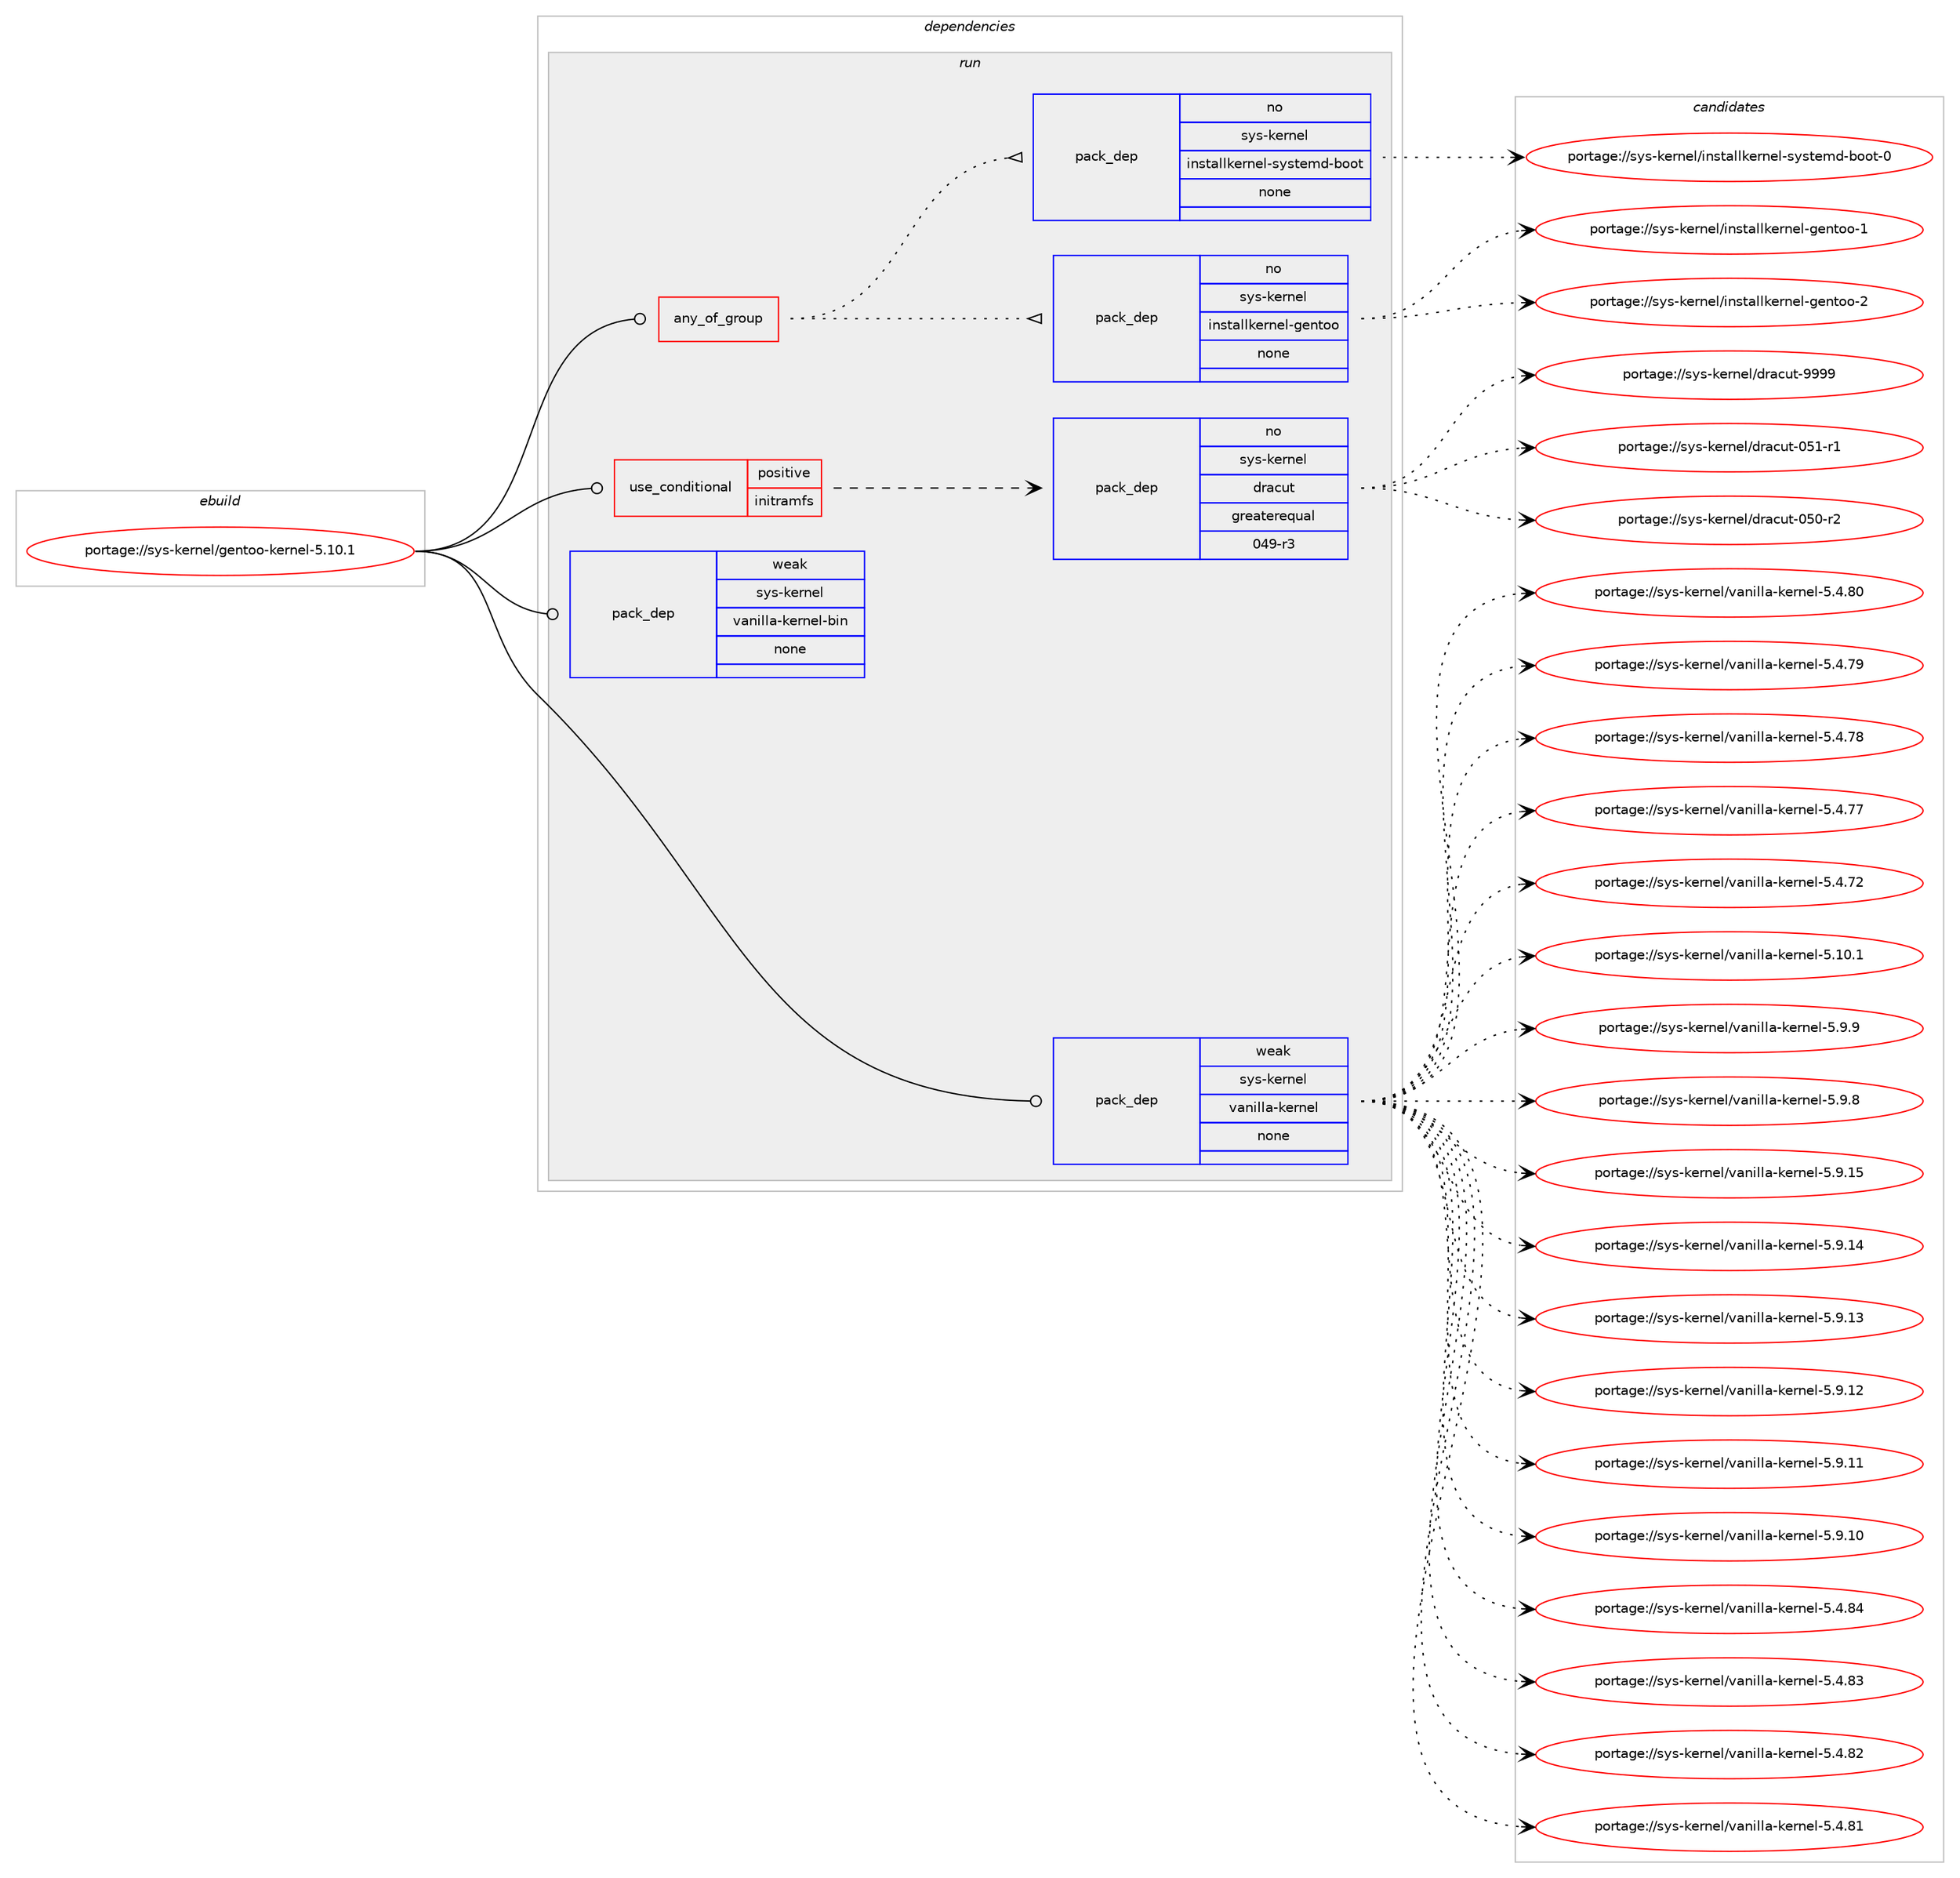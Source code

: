 digraph prolog {

# *************
# Graph options
# *************

newrank=true;
concentrate=true;
compound=true;
graph [rankdir=LR,fontname=Helvetica,fontsize=10,ranksep=1.5];#, ranksep=2.5, nodesep=0.2];
edge  [arrowhead=vee];
node  [fontname=Helvetica,fontsize=10];

# **********
# The ebuild
# **********

subgraph cluster_leftcol {
color=gray;
rank=same;
label=<<i>ebuild</i>>;
id [label="portage://sys-kernel/gentoo-kernel-5.10.1", color=red, width=4, href="../sys-kernel/gentoo-kernel-5.10.1.svg"];
}

# ****************
# The dependencies
# ****************

subgraph cluster_midcol {
color=gray;
label=<<i>dependencies</i>>;
subgraph cluster_compile {
fillcolor="#eeeeee";
style=filled;
label=<<i>compile</i>>;
}
subgraph cluster_compileandrun {
fillcolor="#eeeeee";
style=filled;
label=<<i>compile and run</i>>;
}
subgraph cluster_run {
fillcolor="#eeeeee";
style=filled;
label=<<i>run</i>>;
subgraph any61 {
dependency4204 [label=<<TABLE BORDER="0" CELLBORDER="1" CELLSPACING="0" CELLPADDING="4"><TR><TD CELLPADDING="10">any_of_group</TD></TR></TABLE>>, shape=none, color=red];subgraph pack3164 {
dependency4205 [label=<<TABLE BORDER="0" CELLBORDER="1" CELLSPACING="0" CELLPADDING="4" WIDTH="220"><TR><TD ROWSPAN="6" CELLPADDING="30">pack_dep</TD></TR><TR><TD WIDTH="110">no</TD></TR><TR><TD>sys-kernel</TD></TR><TR><TD>installkernel-gentoo</TD></TR><TR><TD>none</TD></TR><TR><TD></TD></TR></TABLE>>, shape=none, color=blue];
}
dependency4204:e -> dependency4205:w [weight=20,style="dotted",arrowhead="oinv"];
subgraph pack3165 {
dependency4206 [label=<<TABLE BORDER="0" CELLBORDER="1" CELLSPACING="0" CELLPADDING="4" WIDTH="220"><TR><TD ROWSPAN="6" CELLPADDING="30">pack_dep</TD></TR><TR><TD WIDTH="110">no</TD></TR><TR><TD>sys-kernel</TD></TR><TR><TD>installkernel-systemd-boot</TD></TR><TR><TD>none</TD></TR><TR><TD></TD></TR></TABLE>>, shape=none, color=blue];
}
dependency4204:e -> dependency4206:w [weight=20,style="dotted",arrowhead="oinv"];
}
id:e -> dependency4204:w [weight=20,style="solid",arrowhead="odot"];
subgraph cond979 {
dependency4207 [label=<<TABLE BORDER="0" CELLBORDER="1" CELLSPACING="0" CELLPADDING="4"><TR><TD ROWSPAN="3" CELLPADDING="10">use_conditional</TD></TR><TR><TD>positive</TD></TR><TR><TD>initramfs</TD></TR></TABLE>>, shape=none, color=red];
subgraph pack3166 {
dependency4208 [label=<<TABLE BORDER="0" CELLBORDER="1" CELLSPACING="0" CELLPADDING="4" WIDTH="220"><TR><TD ROWSPAN="6" CELLPADDING="30">pack_dep</TD></TR><TR><TD WIDTH="110">no</TD></TR><TR><TD>sys-kernel</TD></TR><TR><TD>dracut</TD></TR><TR><TD>greaterequal</TD></TR><TR><TD>049-r3</TD></TR></TABLE>>, shape=none, color=blue];
}
dependency4207:e -> dependency4208:w [weight=20,style="dashed",arrowhead="vee"];
}
id:e -> dependency4207:w [weight=20,style="solid",arrowhead="odot"];
subgraph pack3167 {
dependency4209 [label=<<TABLE BORDER="0" CELLBORDER="1" CELLSPACING="0" CELLPADDING="4" WIDTH="220"><TR><TD ROWSPAN="6" CELLPADDING="30">pack_dep</TD></TR><TR><TD WIDTH="110">weak</TD></TR><TR><TD>sys-kernel</TD></TR><TR><TD>vanilla-kernel</TD></TR><TR><TD>none</TD></TR><TR><TD></TD></TR></TABLE>>, shape=none, color=blue];
}
id:e -> dependency4209:w [weight=20,style="solid",arrowhead="odot"];
subgraph pack3168 {
dependency4210 [label=<<TABLE BORDER="0" CELLBORDER="1" CELLSPACING="0" CELLPADDING="4" WIDTH="220"><TR><TD ROWSPAN="6" CELLPADDING="30">pack_dep</TD></TR><TR><TD WIDTH="110">weak</TD></TR><TR><TD>sys-kernel</TD></TR><TR><TD>vanilla-kernel-bin</TD></TR><TR><TD>none</TD></TR><TR><TD></TD></TR></TABLE>>, shape=none, color=blue];
}
id:e -> dependency4210:w [weight=20,style="solid",arrowhead="odot"];
}
}

# **************
# The candidates
# **************

subgraph cluster_choices {
rank=same;
color=gray;
label=<<i>candidates</i>>;

subgraph choice3164 {
color=black;
nodesep=1;
choice115121115451071011141101011084710511011511697108108107101114110101108451031011101161111114550 [label="portage://sys-kernel/installkernel-gentoo-2", color=red, width=4,href="../sys-kernel/installkernel-gentoo-2.svg"];
choice115121115451071011141101011084710511011511697108108107101114110101108451031011101161111114549 [label="portage://sys-kernel/installkernel-gentoo-1", color=red, width=4,href="../sys-kernel/installkernel-gentoo-1.svg"];
dependency4205:e -> choice115121115451071011141101011084710511011511697108108107101114110101108451031011101161111114550:w [style=dotted,weight="100"];
dependency4205:e -> choice115121115451071011141101011084710511011511697108108107101114110101108451031011101161111114549:w [style=dotted,weight="100"];
}
subgraph choice3165 {
color=black;
nodesep=1;
choice1151211154510710111411010110847105110115116971081081071011141101011084511512111511610110910045981111111164548 [label="portage://sys-kernel/installkernel-systemd-boot-0", color=red, width=4,href="../sys-kernel/installkernel-systemd-boot-0.svg"];
dependency4206:e -> choice1151211154510710111411010110847105110115116971081081071011141101011084511512111511610110910045981111111164548:w [style=dotted,weight="100"];
}
subgraph choice3166 {
color=black;
nodesep=1;
choice115121115451071011141101011084710011497991171164557575757 [label="portage://sys-kernel/dracut-9999", color=red, width=4,href="../sys-kernel/dracut-9999.svg"];
choice11512111545107101114110101108471001149799117116454853494511449 [label="portage://sys-kernel/dracut-051-r1", color=red, width=4,href="../sys-kernel/dracut-051-r1.svg"];
choice11512111545107101114110101108471001149799117116454853484511450 [label="portage://sys-kernel/dracut-050-r2", color=red, width=4,href="../sys-kernel/dracut-050-r2.svg"];
dependency4208:e -> choice115121115451071011141101011084710011497991171164557575757:w [style=dotted,weight="100"];
dependency4208:e -> choice11512111545107101114110101108471001149799117116454853494511449:w [style=dotted,weight="100"];
dependency4208:e -> choice11512111545107101114110101108471001149799117116454853484511450:w [style=dotted,weight="100"];
}
subgraph choice3167 {
color=black;
nodesep=1;
choice1151211154510710111411010110847118971101051081089745107101114110101108455346574657 [label="portage://sys-kernel/vanilla-kernel-5.9.9", color=red, width=4,href="../sys-kernel/vanilla-kernel-5.9.9.svg"];
choice1151211154510710111411010110847118971101051081089745107101114110101108455346574656 [label="portage://sys-kernel/vanilla-kernel-5.9.8", color=red, width=4,href="../sys-kernel/vanilla-kernel-5.9.8.svg"];
choice115121115451071011141101011084711897110105108108974510710111411010110845534657464953 [label="portage://sys-kernel/vanilla-kernel-5.9.15", color=red, width=4,href="../sys-kernel/vanilla-kernel-5.9.15.svg"];
choice115121115451071011141101011084711897110105108108974510710111411010110845534657464952 [label="portage://sys-kernel/vanilla-kernel-5.9.14", color=red, width=4,href="../sys-kernel/vanilla-kernel-5.9.14.svg"];
choice115121115451071011141101011084711897110105108108974510710111411010110845534657464951 [label="portage://sys-kernel/vanilla-kernel-5.9.13", color=red, width=4,href="../sys-kernel/vanilla-kernel-5.9.13.svg"];
choice115121115451071011141101011084711897110105108108974510710111411010110845534657464950 [label="portage://sys-kernel/vanilla-kernel-5.9.12", color=red, width=4,href="../sys-kernel/vanilla-kernel-5.9.12.svg"];
choice115121115451071011141101011084711897110105108108974510710111411010110845534657464949 [label="portage://sys-kernel/vanilla-kernel-5.9.11", color=red, width=4,href="../sys-kernel/vanilla-kernel-5.9.11.svg"];
choice115121115451071011141101011084711897110105108108974510710111411010110845534657464948 [label="portage://sys-kernel/vanilla-kernel-5.9.10", color=red, width=4,href="../sys-kernel/vanilla-kernel-5.9.10.svg"];
choice115121115451071011141101011084711897110105108108974510710111411010110845534652465652 [label="portage://sys-kernel/vanilla-kernel-5.4.84", color=red, width=4,href="../sys-kernel/vanilla-kernel-5.4.84.svg"];
choice115121115451071011141101011084711897110105108108974510710111411010110845534652465651 [label="portage://sys-kernel/vanilla-kernel-5.4.83", color=red, width=4,href="../sys-kernel/vanilla-kernel-5.4.83.svg"];
choice115121115451071011141101011084711897110105108108974510710111411010110845534652465650 [label="portage://sys-kernel/vanilla-kernel-5.4.82", color=red, width=4,href="../sys-kernel/vanilla-kernel-5.4.82.svg"];
choice115121115451071011141101011084711897110105108108974510710111411010110845534652465649 [label="portage://sys-kernel/vanilla-kernel-5.4.81", color=red, width=4,href="../sys-kernel/vanilla-kernel-5.4.81.svg"];
choice115121115451071011141101011084711897110105108108974510710111411010110845534652465648 [label="portage://sys-kernel/vanilla-kernel-5.4.80", color=red, width=4,href="../sys-kernel/vanilla-kernel-5.4.80.svg"];
choice115121115451071011141101011084711897110105108108974510710111411010110845534652465557 [label="portage://sys-kernel/vanilla-kernel-5.4.79", color=red, width=4,href="../sys-kernel/vanilla-kernel-5.4.79.svg"];
choice115121115451071011141101011084711897110105108108974510710111411010110845534652465556 [label="portage://sys-kernel/vanilla-kernel-5.4.78", color=red, width=4,href="../sys-kernel/vanilla-kernel-5.4.78.svg"];
choice115121115451071011141101011084711897110105108108974510710111411010110845534652465555 [label="portage://sys-kernel/vanilla-kernel-5.4.77", color=red, width=4,href="../sys-kernel/vanilla-kernel-5.4.77.svg"];
choice115121115451071011141101011084711897110105108108974510710111411010110845534652465550 [label="portage://sys-kernel/vanilla-kernel-5.4.72", color=red, width=4,href="../sys-kernel/vanilla-kernel-5.4.72.svg"];
choice115121115451071011141101011084711897110105108108974510710111411010110845534649484649 [label="portage://sys-kernel/vanilla-kernel-5.10.1", color=red, width=4,href="../sys-kernel/vanilla-kernel-5.10.1.svg"];
dependency4209:e -> choice1151211154510710111411010110847118971101051081089745107101114110101108455346574657:w [style=dotted,weight="100"];
dependency4209:e -> choice1151211154510710111411010110847118971101051081089745107101114110101108455346574656:w [style=dotted,weight="100"];
dependency4209:e -> choice115121115451071011141101011084711897110105108108974510710111411010110845534657464953:w [style=dotted,weight="100"];
dependency4209:e -> choice115121115451071011141101011084711897110105108108974510710111411010110845534657464952:w [style=dotted,weight="100"];
dependency4209:e -> choice115121115451071011141101011084711897110105108108974510710111411010110845534657464951:w [style=dotted,weight="100"];
dependency4209:e -> choice115121115451071011141101011084711897110105108108974510710111411010110845534657464950:w [style=dotted,weight="100"];
dependency4209:e -> choice115121115451071011141101011084711897110105108108974510710111411010110845534657464949:w [style=dotted,weight="100"];
dependency4209:e -> choice115121115451071011141101011084711897110105108108974510710111411010110845534657464948:w [style=dotted,weight="100"];
dependency4209:e -> choice115121115451071011141101011084711897110105108108974510710111411010110845534652465652:w [style=dotted,weight="100"];
dependency4209:e -> choice115121115451071011141101011084711897110105108108974510710111411010110845534652465651:w [style=dotted,weight="100"];
dependency4209:e -> choice115121115451071011141101011084711897110105108108974510710111411010110845534652465650:w [style=dotted,weight="100"];
dependency4209:e -> choice115121115451071011141101011084711897110105108108974510710111411010110845534652465649:w [style=dotted,weight="100"];
dependency4209:e -> choice115121115451071011141101011084711897110105108108974510710111411010110845534652465648:w [style=dotted,weight="100"];
dependency4209:e -> choice115121115451071011141101011084711897110105108108974510710111411010110845534652465557:w [style=dotted,weight="100"];
dependency4209:e -> choice115121115451071011141101011084711897110105108108974510710111411010110845534652465556:w [style=dotted,weight="100"];
dependency4209:e -> choice115121115451071011141101011084711897110105108108974510710111411010110845534652465555:w [style=dotted,weight="100"];
dependency4209:e -> choice115121115451071011141101011084711897110105108108974510710111411010110845534652465550:w [style=dotted,weight="100"];
dependency4209:e -> choice115121115451071011141101011084711897110105108108974510710111411010110845534649484649:w [style=dotted,weight="100"];
}
subgraph choice3168 {
color=black;
nodesep=1;
}
}

}
